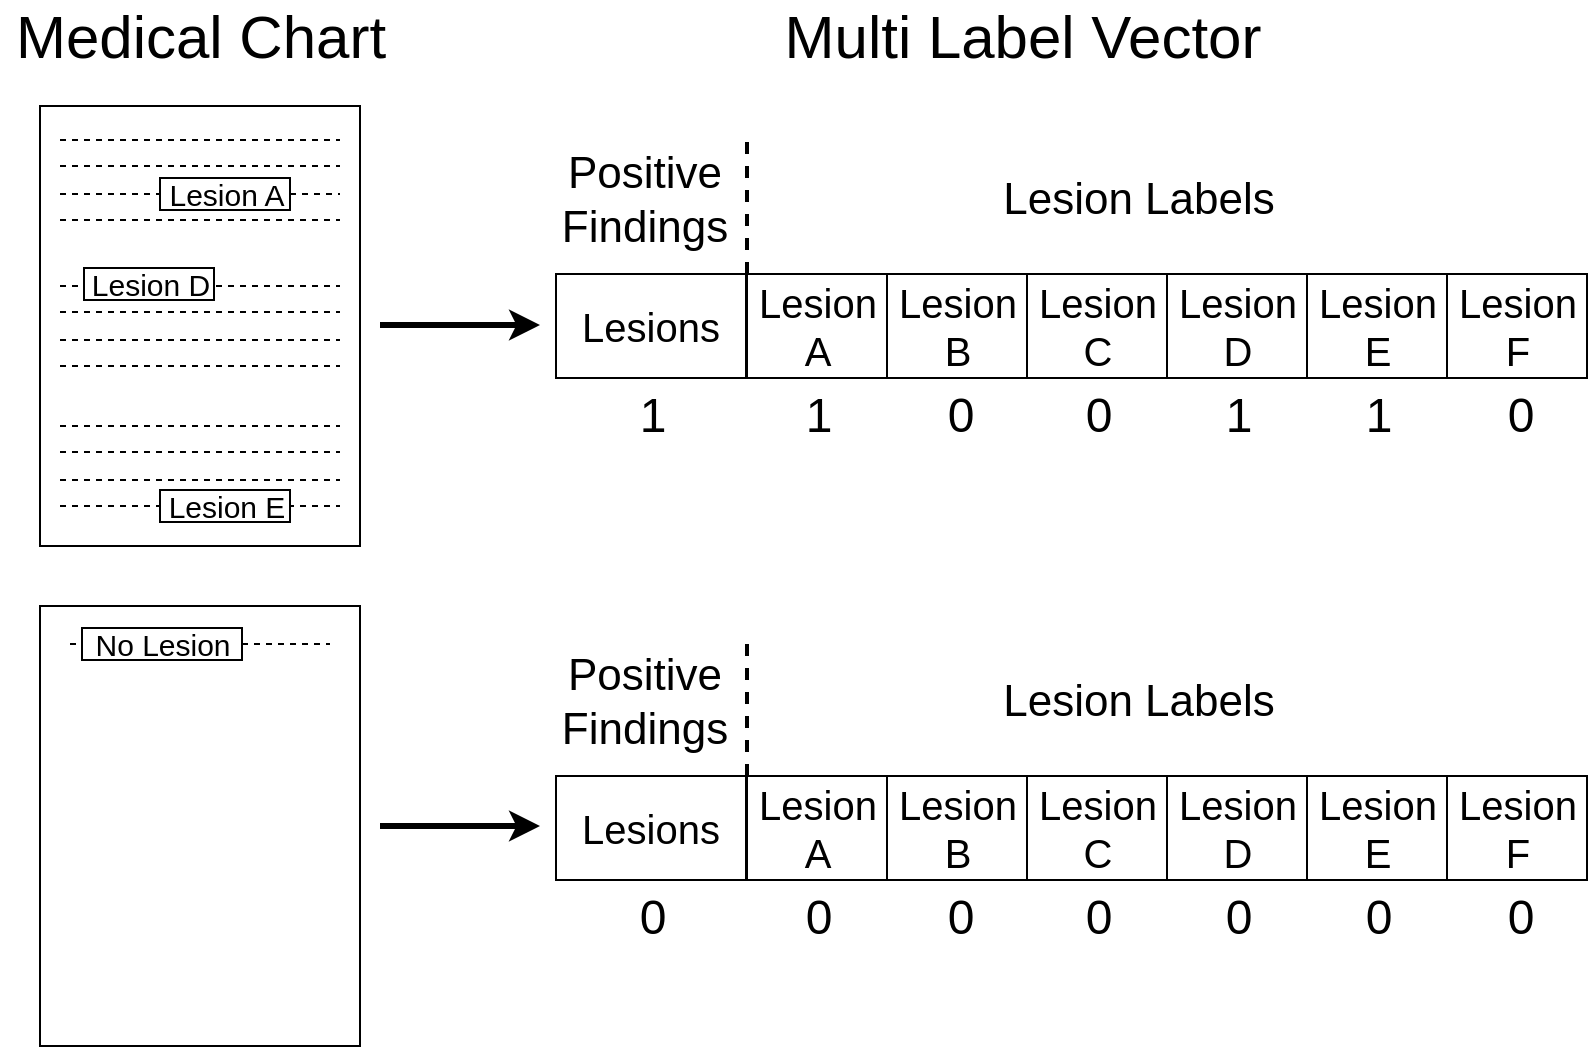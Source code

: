 <mxfile version="12.4.3" type="github" pages="1"><diagram id="EL3VpSMv7u9wMe-lOuKh" name="Page-1"><mxGraphModel dx="1202" dy="1274" grid="1" gridSize="10" guides="1" tooltips="1" connect="1" arrows="1" fold="1" page="1" pageScale="1" pageWidth="827" pageHeight="1169" math="0" shadow="0"><root><mxCell id="0"/><mxCell id="1" parent="0"/><mxCell id="x2icAH5Dcb5-Hj5fyPRV-1" value="&lt;font style=&quot;font-size: 30px&quot;&gt;Medical Chart&lt;/font&gt;" style="text;html=1;align=center;verticalAlign=middle;resizable=0;points=[];;autosize=1;" parent="1" vertex="1"><mxGeometry x="60" y="60" width="200" height="30" as="geometry"/></mxCell><mxCell id="x2icAH5Dcb5-Hj5fyPRV-2" value="&lt;font style=&quot;font-size: 30px&quot;&gt;Multi Label Vector&lt;/font&gt;" style="text;html=1;align=center;verticalAlign=middle;resizable=0;points=[];;autosize=1;" parent="1" vertex="1"><mxGeometry x="445.5" y="60" width="250" height="30" as="geometry"/></mxCell><mxCell id="x2icAH5Dcb5-Hj5fyPRV-10" value="" style="endArrow=classic;html=1;strokeWidth=3;" parent="1" edge="1"><mxGeometry width="50" height="50" relative="1" as="geometry"><mxPoint x="250" y="219.5" as="sourcePoint"/><mxPoint x="330" y="219.5" as="targetPoint"/></mxGeometry></mxCell><mxCell id="x2icAH5Dcb5-Hj5fyPRV-36" value="" style="endArrow=classic;html=1;strokeWidth=3;" parent="1" edge="1"><mxGeometry width="50" height="50" relative="1" as="geometry"><mxPoint x="250" y="470" as="sourcePoint"/><mxPoint x="330" y="470" as="targetPoint"/></mxGeometry></mxCell><mxCell id="x2icAH5Dcb5-Hj5fyPRV-58" value="" style="rounded=0;whiteSpace=wrap;html=1;" parent="1" vertex="1"><mxGeometry x="80" y="110" width="160" height="220" as="geometry"/></mxCell><mxCell id="x2icAH5Dcb5-Hj5fyPRV-59" value="" style="endArrow=none;html=1;dashed=1;" parent="1" edge="1"><mxGeometry width="50" height="50" relative="1" as="geometry"><mxPoint x="90" y="127" as="sourcePoint"/><mxPoint x="230" y="127" as="targetPoint"/></mxGeometry></mxCell><mxCell id="x2icAH5Dcb5-Hj5fyPRV-60" value="" style="endArrow=none;html=1;dashed=1;" parent="1" edge="1"><mxGeometry width="50" height="50" relative="1" as="geometry"><mxPoint x="90" y="140" as="sourcePoint"/><mxPoint x="230" y="140" as="targetPoint"/></mxGeometry></mxCell><mxCell id="x2icAH5Dcb5-Hj5fyPRV-61" value="" style="endArrow=none;html=1;dashed=1;" parent="1" source="x2icAH5Dcb5-Hj5fyPRV-71" edge="1"><mxGeometry width="50" height="50" relative="1" as="geometry"><mxPoint x="90" y="154" as="sourcePoint"/><mxPoint x="230" y="154" as="targetPoint"/></mxGeometry></mxCell><mxCell id="x2icAH5Dcb5-Hj5fyPRV-62" value="" style="endArrow=none;html=1;dashed=1;" parent="1" edge="1"><mxGeometry width="50" height="50" relative="1" as="geometry"><mxPoint x="90" y="167" as="sourcePoint"/><mxPoint x="230" y="167" as="targetPoint"/></mxGeometry></mxCell><mxCell id="x2icAH5Dcb5-Hj5fyPRV-63" value="" style="endArrow=none;html=1;dashed=1;" parent="1" edge="1"><mxGeometry width="50" height="50" relative="1" as="geometry"><mxPoint x="90" y="200" as="sourcePoint"/><mxPoint x="230" y="200" as="targetPoint"/></mxGeometry></mxCell><mxCell id="x2icAH5Dcb5-Hj5fyPRV-64" value="" style="endArrow=none;html=1;dashed=1;" parent="1" edge="1"><mxGeometry width="50" height="50" relative="1" as="geometry"><mxPoint x="90" y="213" as="sourcePoint"/><mxPoint x="230" y="213" as="targetPoint"/></mxGeometry></mxCell><mxCell id="x2icAH5Dcb5-Hj5fyPRV-65" value="" style="endArrow=none;html=1;dashed=1;" parent="1" edge="1"><mxGeometry width="50" height="50" relative="1" as="geometry"><mxPoint x="90" y="227" as="sourcePoint"/><mxPoint x="230" y="227" as="targetPoint"/></mxGeometry></mxCell><mxCell id="x2icAH5Dcb5-Hj5fyPRV-66" value="" style="endArrow=none;html=1;dashed=1;" parent="1" edge="1"><mxGeometry width="50" height="50" relative="1" as="geometry"><mxPoint x="90" y="240" as="sourcePoint"/><mxPoint x="230" y="240" as="targetPoint"/></mxGeometry></mxCell><mxCell id="x2icAH5Dcb5-Hj5fyPRV-67" value="" style="endArrow=none;html=1;dashed=1;" parent="1" edge="1"><mxGeometry width="50" height="50" relative="1" as="geometry"><mxPoint x="90" y="270" as="sourcePoint"/><mxPoint x="230" y="270" as="targetPoint"/></mxGeometry></mxCell><mxCell id="x2icAH5Dcb5-Hj5fyPRV-68" value="" style="endArrow=none;html=1;dashed=1;" parent="1" edge="1"><mxGeometry width="50" height="50" relative="1" as="geometry"><mxPoint x="90" y="283" as="sourcePoint"/><mxPoint x="230" y="283" as="targetPoint"/></mxGeometry></mxCell><mxCell id="x2icAH5Dcb5-Hj5fyPRV-69" value="" style="endArrow=none;html=1;dashed=1;" parent="1" edge="1"><mxGeometry width="50" height="50" relative="1" as="geometry"><mxPoint x="90" y="297" as="sourcePoint"/><mxPoint x="230" y="297" as="targetPoint"/></mxGeometry></mxCell><mxCell id="x2icAH5Dcb5-Hj5fyPRV-70" value="" style="endArrow=none;html=1;dashed=1;" parent="1" edge="1"><mxGeometry width="50" height="50" relative="1" as="geometry"><mxPoint x="90" y="310" as="sourcePoint"/><mxPoint x="230" y="310" as="targetPoint"/></mxGeometry></mxCell><mxCell id="x2icAH5Dcb5-Hj5fyPRV-71" value="&lt;font style=&quot;font-size: 15px&quot;&gt;Lesion A&lt;/font&gt;" style="text;html=1;align=center;verticalAlign=middle;resizable=0;points=[];;autosize=1;strokeColor=#000000;fillColor=#ffffff;" parent="1" vertex="1"><mxGeometry x="140" y="146" width="65" height="16" as="geometry"/></mxCell><mxCell id="x2icAH5Dcb5-Hj5fyPRV-72" value="" style="endArrow=none;html=1;dashed=1;" parent="1" target="x2icAH5Dcb5-Hj5fyPRV-71" edge="1"><mxGeometry width="50" height="50" relative="1" as="geometry"><mxPoint x="90" y="154" as="sourcePoint"/><mxPoint x="230" y="154" as="targetPoint"/></mxGeometry></mxCell><mxCell id="x2icAH5Dcb5-Hj5fyPRV-74" value="&lt;font style=&quot;font-size: 15px&quot;&gt;Lesion D&lt;/font&gt;" style="text;html=1;align=center;verticalAlign=middle;resizable=0;points=[];;autosize=1;strokeColor=#000000;fillColor=#ffffff;" parent="1" vertex="1"><mxGeometry x="102" y="191" width="65" height="16" as="geometry"/></mxCell><mxCell id="x2icAH5Dcb5-Hj5fyPRV-75" value="&lt;font style=&quot;font-size: 15px&quot;&gt;Lesion E&lt;/font&gt;" style="text;html=1;align=center;verticalAlign=middle;resizable=0;points=[];;autosize=1;strokeColor=#000000;fillColor=#ffffff;" parent="1" vertex="1"><mxGeometry x="140" y="302" width="65" height="16" as="geometry"/></mxCell><mxCell id="x2icAH5Dcb5-Hj5fyPRV-78" value="" style="rounded=0;whiteSpace=wrap;html=1;" parent="1" vertex="1"><mxGeometry x="80" y="360" width="160" height="220" as="geometry"/></mxCell><mxCell id="x2icAH5Dcb5-Hj5fyPRV-98" value="" style="endArrow=none;html=1;dashed=1;" parent="1" source="x2icAH5Dcb5-Hj5fyPRV-96" edge="1"><mxGeometry width="50" height="50" relative="1" as="geometry"><mxPoint x="95" y="379" as="sourcePoint"/><mxPoint x="225" y="379" as="targetPoint"/></mxGeometry></mxCell><mxCell id="x2icAH5Dcb5-Hj5fyPRV-96" value="&lt;font style=&quot;font-size: 15px&quot;&gt;No Lesion&lt;/font&gt;" style="text;html=1;align=center;verticalAlign=middle;resizable=0;points=[];;autosize=1;strokeColor=#000000;fillColor=#ffffff;" parent="1" vertex="1"><mxGeometry x="101" y="371" width="80" height="16" as="geometry"/></mxCell><mxCell id="x2icAH5Dcb5-Hj5fyPRV-99" value="" style="endArrow=none;html=1;dashed=1;" parent="1" target="x2icAH5Dcb5-Hj5fyPRV-96" edge="1"><mxGeometry width="50" height="50" relative="1" as="geometry"><mxPoint x="95" y="379" as="sourcePoint"/><mxPoint x="225" y="379" as="targetPoint"/></mxGeometry></mxCell><mxCell id="Ux-RtUxQKHfNJBztkYY6-1" value="&lt;font style=&quot;font-size: 20px&quot;&gt;Lesion&lt;br&gt;A&lt;/font&gt;" style="rounded=0;whiteSpace=wrap;html=1;strokeColor=#000000;fillColor=#ffffff;" parent="1" vertex="1"><mxGeometry x="433.5" y="194" width="70" height="52" as="geometry"/></mxCell><mxCell id="Ux-RtUxQKHfNJBztkYY6-6" value="&lt;font style=&quot;font-size: 20px&quot;&gt;Lesion&lt;br&gt;B&lt;br&gt;&lt;/font&gt;" style="rounded=0;whiteSpace=wrap;html=1;strokeColor=#000000;fillColor=#ffffff;" parent="1" vertex="1"><mxGeometry x="503.5" y="194" width="70" height="52" as="geometry"/></mxCell><mxCell id="Ux-RtUxQKHfNJBztkYY6-7" value="&lt;font style=&quot;font-size: 20px&quot;&gt;Lesion&lt;br&gt;C&lt;br&gt;&lt;/font&gt;" style="rounded=0;whiteSpace=wrap;html=1;strokeColor=#000000;fillColor=#ffffff;" parent="1" vertex="1"><mxGeometry x="573.5" y="194" width="70" height="52" as="geometry"/></mxCell><mxCell id="Ux-RtUxQKHfNJBztkYY6-8" value="&lt;font style=&quot;font-size: 20px&quot;&gt;Lesion&lt;br&gt;D&lt;br&gt;&lt;/font&gt;" style="rounded=0;whiteSpace=wrap;html=1;strokeColor=#000000;fillColor=#ffffff;" parent="1" vertex="1"><mxGeometry x="643.5" y="194" width="70" height="52" as="geometry"/></mxCell><mxCell id="Ux-RtUxQKHfNJBztkYY6-9" value="&lt;font style=&quot;font-size: 20px&quot;&gt;Lesion&lt;br&gt;E&lt;br&gt;&lt;/font&gt;" style="rounded=0;whiteSpace=wrap;html=1;strokeColor=#000000;fillColor=#ffffff;" parent="1" vertex="1"><mxGeometry x="713.5" y="194" width="70" height="52" as="geometry"/></mxCell><mxCell id="Ux-RtUxQKHfNJBztkYY6-10" value="&lt;font style=&quot;font-size: 20px&quot;&gt;Lesion&lt;br&gt;F&lt;br&gt;&lt;/font&gt;" style="rounded=0;whiteSpace=wrap;html=1;strokeColor=#000000;fillColor=#ffffff;" parent="1" vertex="1"><mxGeometry x="783.5" y="194" width="70" height="52" as="geometry"/></mxCell><mxCell id="ksLMf7LGuD_Z1kxrFTWM-1" value="&lt;span style=&quot;font-size: 20px&quot;&gt;Lesions&lt;/span&gt;" style="rounded=0;whiteSpace=wrap;html=1;strokeColor=#000000;fillColor=#ffffff;" vertex="1" parent="1"><mxGeometry x="338" y="194" width="95" height="52" as="geometry"/></mxCell><mxCell id="ksLMf7LGuD_Z1kxrFTWM-2" value="" style="endArrow=none;dashed=1;html=1;strokeWidth=2;" edge="1" parent="1"><mxGeometry width="50" height="50" relative="1" as="geometry"><mxPoint x="433.5" y="194" as="sourcePoint"/><mxPoint x="433.5" y="124" as="targetPoint"/></mxGeometry></mxCell><mxCell id="ksLMf7LGuD_Z1kxrFTWM-3" value="&lt;font style=&quot;font-size: 22px&quot;&gt;Positive&lt;br&gt;Findings&lt;/font&gt;" style="text;html=1;align=center;verticalAlign=middle;resizable=0;points=[];;autosize=1;" vertex="1" parent="1"><mxGeometry x="332" y="137" width="100" height="40" as="geometry"/></mxCell><mxCell id="ksLMf7LGuD_Z1kxrFTWM-4" value="&lt;span style=&quot;font-size: 22px&quot;&gt;Lesion Labels&lt;/span&gt;" style="text;html=1;align=center;verticalAlign=middle;resizable=0;points=[];;autosize=1;" vertex="1" parent="1"><mxGeometry x="553.5" y="147" width="150" height="20" as="geometry"/></mxCell><mxCell id="ksLMf7LGuD_Z1kxrFTWM-5" value="&lt;font style=&quot;font-size: 24px&quot;&gt;1&lt;/font&gt;" style="text;html=1;align=center;verticalAlign=middle;resizable=0;points=[];;autosize=1;" vertex="1" parent="1"><mxGeometry x="370.5" y="255" width="30" height="20" as="geometry"/></mxCell><mxCell id="ksLMf7LGuD_Z1kxrFTWM-6" value="&lt;font style=&quot;font-size: 24px&quot;&gt;1&lt;/font&gt;" style="text;html=1;align=center;verticalAlign=middle;resizable=0;points=[];;autosize=1;" vertex="1" parent="1"><mxGeometry x="453.5" y="255" width="30" height="20" as="geometry"/></mxCell><mxCell id="ksLMf7LGuD_Z1kxrFTWM-7" value="&lt;font style=&quot;font-size: 24px&quot;&gt;0&lt;/font&gt;" style="text;html=1;align=center;verticalAlign=middle;resizable=0;points=[];;autosize=1;" vertex="1" parent="1"><mxGeometry x="525" y="255" width="30" height="20" as="geometry"/></mxCell><mxCell id="ksLMf7LGuD_Z1kxrFTWM-8" value="&lt;font style=&quot;font-size: 24px&quot;&gt;0&lt;/font&gt;" style="text;html=1;align=center;verticalAlign=middle;resizable=0;points=[];;autosize=1;" vertex="1" parent="1"><mxGeometry x="593.5" y="255" width="30" height="20" as="geometry"/></mxCell><mxCell id="ksLMf7LGuD_Z1kxrFTWM-9" value="&lt;font style=&quot;font-size: 24px&quot;&gt;1&lt;/font&gt;" style="text;html=1;align=center;verticalAlign=middle;resizable=0;points=[];;autosize=1;" vertex="1" parent="1"><mxGeometry x="663.5" y="255" width="30" height="20" as="geometry"/></mxCell><mxCell id="ksLMf7LGuD_Z1kxrFTWM-10" value="&lt;font style=&quot;font-size: 24px&quot;&gt;1&lt;/font&gt;" style="text;html=1;align=center;verticalAlign=middle;resizable=0;points=[];;autosize=1;" vertex="1" parent="1"><mxGeometry x="733.5" y="255" width="30" height="20" as="geometry"/></mxCell><mxCell id="ksLMf7LGuD_Z1kxrFTWM-11" value="&lt;font style=&quot;font-size: 24px&quot;&gt;0&lt;/font&gt;" style="text;html=1;align=center;verticalAlign=middle;resizable=0;points=[];;autosize=1;" vertex="1" parent="1"><mxGeometry x="804.5" y="255" width="30" height="20" as="geometry"/></mxCell><mxCell id="ksLMf7LGuD_Z1kxrFTWM-12" value="&lt;font style=&quot;font-size: 20px&quot;&gt;Lesion&lt;br&gt;A&lt;/font&gt;" style="rounded=0;whiteSpace=wrap;html=1;strokeColor=#000000;fillColor=#ffffff;" vertex="1" parent="1"><mxGeometry x="433.5" y="445" width="70" height="52" as="geometry"/></mxCell><mxCell id="ksLMf7LGuD_Z1kxrFTWM-13" value="&lt;font style=&quot;font-size: 20px&quot;&gt;Lesion&lt;br&gt;B&lt;br&gt;&lt;/font&gt;" style="rounded=0;whiteSpace=wrap;html=1;strokeColor=#000000;fillColor=#ffffff;" vertex="1" parent="1"><mxGeometry x="503.5" y="445" width="70" height="52" as="geometry"/></mxCell><mxCell id="ksLMf7LGuD_Z1kxrFTWM-14" value="&lt;font style=&quot;font-size: 20px&quot;&gt;Lesion&lt;br&gt;C&lt;br&gt;&lt;/font&gt;" style="rounded=0;whiteSpace=wrap;html=1;strokeColor=#000000;fillColor=#ffffff;" vertex="1" parent="1"><mxGeometry x="573.5" y="445" width="70" height="52" as="geometry"/></mxCell><mxCell id="ksLMf7LGuD_Z1kxrFTWM-15" value="&lt;font style=&quot;font-size: 20px&quot;&gt;Lesion&lt;br&gt;D&lt;br&gt;&lt;/font&gt;" style="rounded=0;whiteSpace=wrap;html=1;strokeColor=#000000;fillColor=#ffffff;" vertex="1" parent="1"><mxGeometry x="643.5" y="445" width="70" height="52" as="geometry"/></mxCell><mxCell id="ksLMf7LGuD_Z1kxrFTWM-16" value="&lt;font style=&quot;font-size: 20px&quot;&gt;Lesion&lt;br&gt;E&lt;br&gt;&lt;/font&gt;" style="rounded=0;whiteSpace=wrap;html=1;strokeColor=#000000;fillColor=#ffffff;" vertex="1" parent="1"><mxGeometry x="713.5" y="445" width="70" height="52" as="geometry"/></mxCell><mxCell id="ksLMf7LGuD_Z1kxrFTWM-17" value="&lt;font style=&quot;font-size: 20px&quot;&gt;Lesion&lt;br&gt;F&lt;br&gt;&lt;/font&gt;" style="rounded=0;whiteSpace=wrap;html=1;strokeColor=#000000;fillColor=#ffffff;" vertex="1" parent="1"><mxGeometry x="783.5" y="445" width="70" height="52" as="geometry"/></mxCell><mxCell id="ksLMf7LGuD_Z1kxrFTWM-18" value="&lt;span style=&quot;font-size: 20px&quot;&gt;Lesions&lt;/span&gt;" style="rounded=0;whiteSpace=wrap;html=1;strokeColor=#000000;fillColor=#ffffff;" vertex="1" parent="1"><mxGeometry x="338" y="445" width="95" height="52" as="geometry"/></mxCell><mxCell id="ksLMf7LGuD_Z1kxrFTWM-19" value="" style="endArrow=none;dashed=1;html=1;strokeWidth=2;" edge="1" parent="1"><mxGeometry width="50" height="50" relative="1" as="geometry"><mxPoint x="433.5" y="445" as="sourcePoint"/><mxPoint x="433.5" y="375" as="targetPoint"/></mxGeometry></mxCell><mxCell id="ksLMf7LGuD_Z1kxrFTWM-20" value="&lt;font style=&quot;font-size: 22px&quot;&gt;Positive&lt;br&gt;Findings&lt;/font&gt;" style="text;html=1;align=center;verticalAlign=middle;resizable=0;points=[];;autosize=1;" vertex="1" parent="1"><mxGeometry x="332" y="388" width="100" height="40" as="geometry"/></mxCell><mxCell id="ksLMf7LGuD_Z1kxrFTWM-21" value="&lt;span style=&quot;font-size: 22px&quot;&gt;Lesion Labels&lt;/span&gt;" style="text;html=1;align=center;verticalAlign=middle;resizable=0;points=[];;autosize=1;" vertex="1" parent="1"><mxGeometry x="553.5" y="398" width="150" height="20" as="geometry"/></mxCell><mxCell id="ksLMf7LGuD_Z1kxrFTWM-22" value="&lt;font style=&quot;font-size: 24px&quot;&gt;0&lt;/font&gt;" style="text;html=1;align=center;verticalAlign=middle;resizable=0;points=[];;autosize=1;" vertex="1" parent="1"><mxGeometry x="370.5" y="506" width="30" height="20" as="geometry"/></mxCell><mxCell id="ksLMf7LGuD_Z1kxrFTWM-23" value="&lt;font style=&quot;font-size: 24px&quot;&gt;0&lt;/font&gt;" style="text;html=1;align=center;verticalAlign=middle;resizable=0;points=[];;autosize=1;" vertex="1" parent="1"><mxGeometry x="453.5" y="506" width="30" height="20" as="geometry"/></mxCell><mxCell id="ksLMf7LGuD_Z1kxrFTWM-24" value="&lt;font style=&quot;font-size: 24px&quot;&gt;0&lt;/font&gt;" style="text;html=1;align=center;verticalAlign=middle;resizable=0;points=[];;autosize=1;" vertex="1" parent="1"><mxGeometry x="525" y="506" width="30" height="20" as="geometry"/></mxCell><mxCell id="ksLMf7LGuD_Z1kxrFTWM-25" value="&lt;font style=&quot;font-size: 24px&quot;&gt;0&lt;/font&gt;" style="text;html=1;align=center;verticalAlign=middle;resizable=0;points=[];;autosize=1;" vertex="1" parent="1"><mxGeometry x="593.5" y="506" width="30" height="20" as="geometry"/></mxCell><mxCell id="ksLMf7LGuD_Z1kxrFTWM-26" value="&lt;font style=&quot;font-size: 24px&quot;&gt;0&lt;/font&gt;" style="text;html=1;align=center;verticalAlign=middle;resizable=0;points=[];;autosize=1;" vertex="1" parent="1"><mxGeometry x="663.5" y="506" width="30" height="20" as="geometry"/></mxCell><mxCell id="ksLMf7LGuD_Z1kxrFTWM-27" value="&lt;font style=&quot;font-size: 24px&quot;&gt;0&lt;/font&gt;" style="text;html=1;align=center;verticalAlign=middle;resizable=0;points=[];;autosize=1;" vertex="1" parent="1"><mxGeometry x="733.5" y="506" width="30" height="20" as="geometry"/></mxCell><mxCell id="ksLMf7LGuD_Z1kxrFTWM-28" value="&lt;font style=&quot;font-size: 24px&quot;&gt;0&lt;/font&gt;" style="text;html=1;align=center;verticalAlign=middle;resizable=0;points=[];;autosize=1;" vertex="1" parent="1"><mxGeometry x="804.5" y="506" width="30" height="20" as="geometry"/></mxCell></root></mxGraphModel></diagram></mxfile>